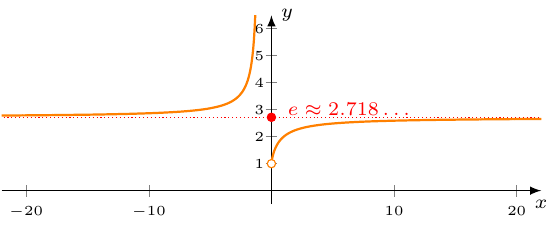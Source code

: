 \documentclass[crop]{standalone}
\usepackage[dvipsnames]{xcolor}
\usepackage{tikz}
\usepackage{pgfplots}
\pgfplotsset{compat=1.18}
\begin{document}
  \begin{tikzpicture}
    \begin{axis}[%
      axis x line=center,axis y line=center,
      unit vector ratio={1 2.2},
      xlabel={$x$},ylabel={$y$},
      xlabel style={below,font=\scriptsize},
      ylabel style={right,font=\scriptsize},
      xmin=-22,xmax=22,
      % xtick={-5,-4,-3,-2,-1,0,1,2,3,4,5},
      xticklabel style={font=\tiny},
      ymin=-0.5,ymax=6.5,
      ytick={1,2,3,4,5,6},
      yticklabel style={font=\tiny,xshift=0.3em},
      axis line style={-latex},
      restrict y to domain=-1:15,
      declare function={
        f(\x) = (1 + 1/\x)^\x;
      }
    ]%
      \addplot[mark=none,color=orange,thick,samples=1000,domain=-25:25] {f(x)};
      \addplot[mark=*,mark size=1.5pt,color=orange] coordinates {(0,1)};
      \addplot[mark=*,mark size=1pt,color=white] coordinates {(0,1)};
      \draw[densely dotted,red] (-25,{exp(1)}) -- (25,{exp(1)}) node[pos=0.5,xshift=2.8em,yshift=0.3em] {\scriptsize$e\approx 2.718\dots$};
      \addplot[mark=*,mark size=1.5pt,color=red] coordinates {(0,{exp(1)})};
      % \draw[densely dotted,red] (3,-2) -- (3,15) node[pos=0.09,xshift=0.6em] {\small $x_{0}$};
    \end{axis}
  \end{tikzpicture}%
\end{document}